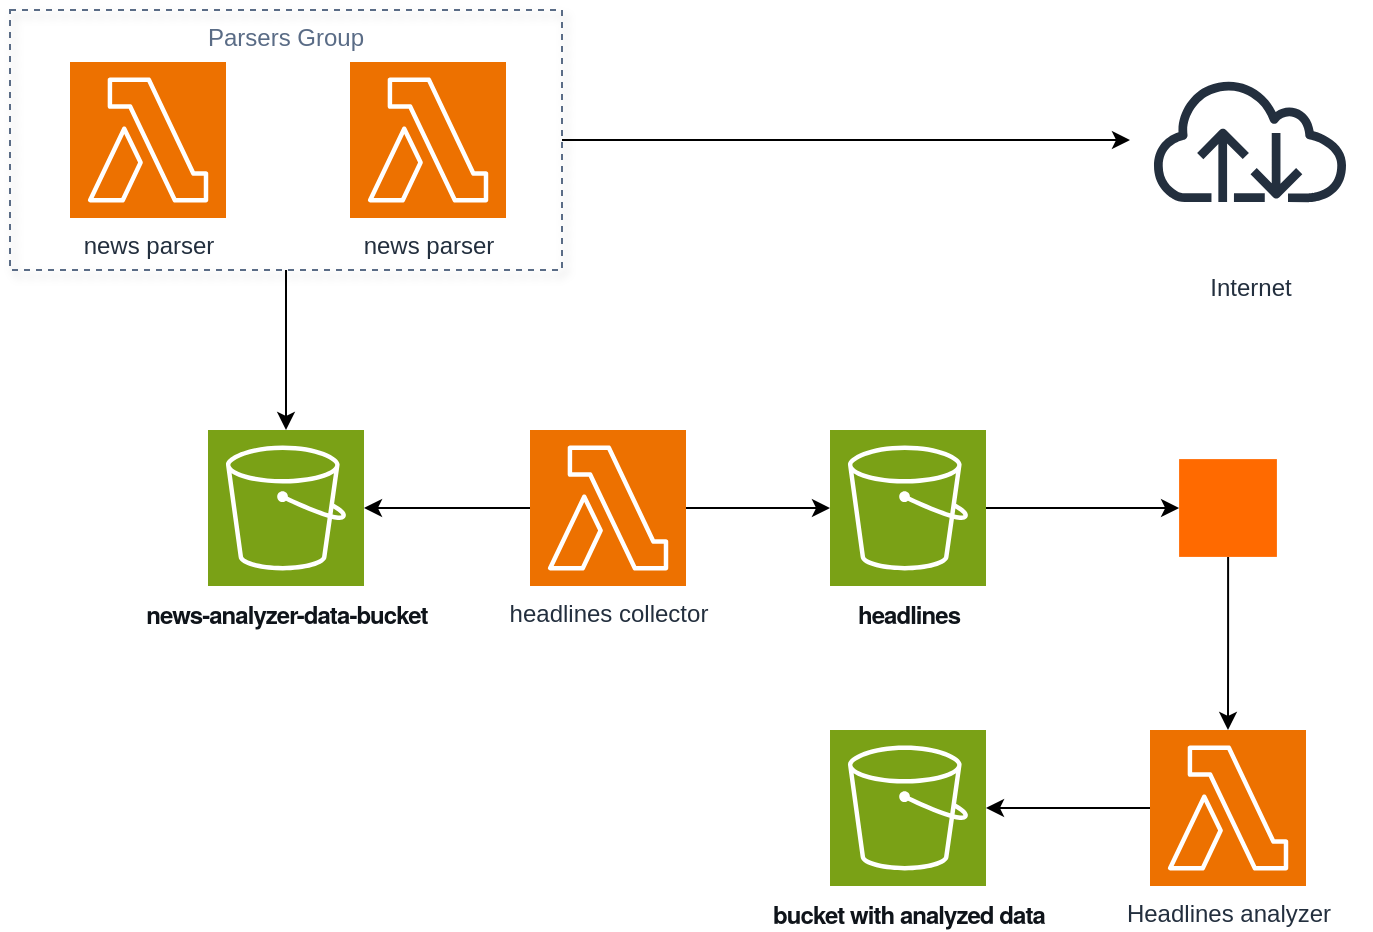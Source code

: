 <mxfile version="26.0.16">
  <diagram name="Page-1" id="jRkY6HgMsyu_POpS_JRe">
    <mxGraphModel dx="1368" dy="838" grid="1" gridSize="10" guides="1" tooltips="1" connect="1" arrows="1" fold="1" page="1" pageScale="1" pageWidth="850" pageHeight="1100" math="0" shadow="0">
      <root>
        <mxCell id="0" />
        <mxCell id="1" parent="0" />
        <mxCell id="RkfEdqc2JRtdOqLEtuCR-6" value="Parsers Group" style="fillColor=none;strokeColor=#5A6C86;dashed=1;verticalAlign=top;fontStyle=0;fontColor=#5A6C86;whiteSpace=wrap;html=1;shadow=1;" parent="1" vertex="1">
          <mxGeometry x="80" y="80" width="276" height="130" as="geometry" />
        </mxCell>
        <mxCell id="RkfEdqc2JRtdOqLEtuCR-2" value="&lt;span style=&quot;color: rgb(15, 20, 26); font-family: &amp;quot;Amazon Ember&amp;quot;, &amp;quot;Helvetica Neue&amp;quot;, Roboto, Arial, sans-serif; font-weight: 700; letter-spacing: -0.48px; text-align: start; text-wrap-mode: wrap; background-color: rgb(255, 255, 255);&quot;&gt;&lt;font style=&quot;font-size: 12px;&quot;&gt;news-analyzer-data-bucket&lt;/font&gt;&lt;/span&gt;" style="sketch=0;points=[[0,0,0],[0.25,0,0],[0.5,0,0],[0.75,0,0],[1,0,0],[0,1,0],[0.25,1,0],[0.5,1,0],[0.75,1,0],[1,1,0],[0,0.25,0],[0,0.5,0],[0,0.75,0],[1,0.25,0],[1,0.5,0],[1,0.75,0]];outlineConnect=0;fontColor=#232F3E;fillColor=#7AA116;strokeColor=#ffffff;dashed=0;verticalLabelPosition=bottom;verticalAlign=top;align=center;html=1;fontSize=12;fontStyle=0;aspect=fixed;shape=mxgraph.aws4.resourceIcon;resIcon=mxgraph.aws4.s3;" parent="1" vertex="1">
          <mxGeometry x="179" y="290" width="78" height="78" as="geometry" />
        </mxCell>
        <mxCell id="RkfEdqc2JRtdOqLEtuCR-3" value="news parser" style="sketch=0;points=[[0,0,0],[0.25,0,0],[0.5,0,0],[0.75,0,0],[1,0,0],[0,1,0],[0.25,1,0],[0.5,1,0],[0.75,1,0],[1,1,0],[0,0.25,0],[0,0.5,0],[0,0.75,0],[1,0.25,0],[1,0.5,0],[1,0.75,0]];outlineConnect=0;fontColor=#232F3E;fillColor=#ED7100;strokeColor=#ffffff;dashed=0;verticalLabelPosition=bottom;verticalAlign=top;align=center;html=1;fontSize=12;fontStyle=0;aspect=fixed;shape=mxgraph.aws4.resourceIcon;resIcon=mxgraph.aws4.lambda;" parent="1" vertex="1">
          <mxGeometry x="110" y="106" width="78" height="78" as="geometry" />
        </mxCell>
        <mxCell id="RkfEdqc2JRtdOqLEtuCR-5" value="news parser" style="sketch=0;points=[[0,0,0],[0.25,0,0],[0.5,0,0],[0.75,0,0],[1,0,0],[0,1,0],[0.25,1,0],[0.5,1,0],[0.75,1,0],[1,1,0],[0,0.25,0],[0,0.5,0],[0,0.75,0],[1,0.25,0],[1,0.5,0],[1,0.75,0]];outlineConnect=0;fontColor=#232F3E;fillColor=#ED7100;strokeColor=#ffffff;dashed=0;verticalLabelPosition=bottom;verticalAlign=top;align=center;html=1;fontSize=12;fontStyle=0;aspect=fixed;shape=mxgraph.aws4.resourceIcon;resIcon=mxgraph.aws4.lambda;" parent="1" vertex="1">
          <mxGeometry x="250" y="106" width="78" height="78" as="geometry" />
        </mxCell>
        <mxCell id="RkfEdqc2JRtdOqLEtuCR-12" style="edgeStyle=orthogonalEdgeStyle;rounded=0;orthogonalLoop=1;jettySize=auto;html=1;" parent="1" source="RkfEdqc2JRtdOqLEtuCR-6" target="RkfEdqc2JRtdOqLEtuCR-11" edge="1">
          <mxGeometry relative="1" as="geometry" />
        </mxCell>
        <mxCell id="RkfEdqc2JRtdOqLEtuCR-13" style="edgeStyle=orthogonalEdgeStyle;rounded=0;orthogonalLoop=1;jettySize=auto;html=1;" parent="1" source="RkfEdqc2JRtdOqLEtuCR-6" target="RkfEdqc2JRtdOqLEtuCR-2" edge="1">
          <mxGeometry relative="1" as="geometry" />
        </mxCell>
        <mxCell id="RkfEdqc2JRtdOqLEtuCR-11" value="Internet" style="sketch=0;outlineConnect=0;fontColor=#232F3E;gradientColor=none;strokeColor=#232F3E;fillColor=#ffffff;dashed=0;verticalLabelPosition=bottom;verticalAlign=top;align=center;html=1;fontSize=12;fontStyle=0;aspect=fixed;shape=mxgraph.aws4.resourceIcon;resIcon=mxgraph.aws4.internet;" parent="1" vertex="1">
          <mxGeometry x="640" y="85" width="120" height="120" as="geometry" />
        </mxCell>
        <mxCell id="eq2T5KRn9fdOVjsLh443-6" style="edgeStyle=orthogonalEdgeStyle;rounded=0;orthogonalLoop=1;jettySize=auto;html=1;" edge="1" parent="1" source="RkfEdqc2JRtdOqLEtuCR-14" target="RkfEdqc2JRtdOqLEtuCR-16">
          <mxGeometry relative="1" as="geometry" />
        </mxCell>
        <mxCell id="RkfEdqc2JRtdOqLEtuCR-14" value="" style="points=[];aspect=fixed;html=1;align=center;shadow=0;dashed=0;fillColor=#FF6A00;strokeColor=none;shape=mxgraph.alibaba_cloud.eventbridge;" parent="1" vertex="1">
          <mxGeometry x="664.55" y="304.55" width="48.9" height="48.9" as="geometry" />
        </mxCell>
        <mxCell id="eq2T5KRn9fdOVjsLh443-8" style="edgeStyle=orthogonalEdgeStyle;rounded=0;orthogonalLoop=1;jettySize=auto;html=1;" edge="1" parent="1" source="RkfEdqc2JRtdOqLEtuCR-16" target="RkfEdqc2JRtdOqLEtuCR-19">
          <mxGeometry relative="1" as="geometry" />
        </mxCell>
        <mxCell id="RkfEdqc2JRtdOqLEtuCR-16" value="Headlines analyzer" style="sketch=0;points=[[0,0,0],[0.25,0,0],[0.5,0,0],[0.75,0,0],[1,0,0],[0,1,0],[0.25,1,0],[0.5,1,0],[0.75,1,0],[1,1,0],[0,0.25,0],[0,0.5,0],[0,0.75,0],[1,0.25,0],[1,0.5,0],[1,0.75,0]];outlineConnect=0;fontColor=#232F3E;fillColor=#ED7100;strokeColor=#ffffff;dashed=0;verticalLabelPosition=bottom;verticalAlign=top;align=center;html=1;fontSize=12;fontStyle=0;aspect=fixed;shape=mxgraph.aws4.resourceIcon;resIcon=mxgraph.aws4.lambda;" parent="1" vertex="1">
          <mxGeometry x="650" y="440" width="78" height="78" as="geometry" />
        </mxCell>
        <mxCell id="RkfEdqc2JRtdOqLEtuCR-19" value="&lt;div style=&quot;text-align: start;&quot;&gt;&lt;font face=&quot;Amazon Ember, Helvetica Neue, Roboto, Arial, sans-serif&quot; color=&quot;#0f141a&quot;&gt;&lt;span style=&quot;letter-spacing: -0.48px; text-wrap-mode: wrap; background-color: rgb(255, 255, 255);&quot;&gt;&lt;b&gt;bucket with analyzed data&lt;/b&gt;&lt;/span&gt;&lt;/font&gt;&lt;/div&gt;" style="sketch=0;points=[[0,0,0],[0.25,0,0],[0.5,0,0],[0.75,0,0],[1,0,0],[0,1,0],[0.25,1,0],[0.5,1,0],[0.75,1,0],[1,1,0],[0,0.25,0],[0,0.5,0],[0,0.75,0],[1,0.25,0],[1,0.5,0],[1,0.75,0]];outlineConnect=0;fontColor=#232F3E;fillColor=#7AA116;strokeColor=#ffffff;dashed=0;verticalLabelPosition=bottom;verticalAlign=top;align=center;html=1;fontSize=12;fontStyle=0;aspect=fixed;shape=mxgraph.aws4.resourceIcon;resIcon=mxgraph.aws4.s3;" parent="1" vertex="1">
          <mxGeometry x="490" y="440" width="78" height="78" as="geometry" />
        </mxCell>
        <mxCell id="eq2T5KRn9fdOVjsLh443-1" value="headlines collector" style="sketch=0;points=[[0,0,0],[0.25,0,0],[0.5,0,0],[0.75,0,0],[1,0,0],[0,1,0],[0.25,1,0],[0.5,1,0],[0.75,1,0],[1,1,0],[0,0.25,0],[0,0.5,0],[0,0.75,0],[1,0.25,0],[1,0.5,0],[1,0.75,0]];outlineConnect=0;fontColor=#232F3E;fillColor=#ED7100;strokeColor=#ffffff;dashed=0;verticalLabelPosition=bottom;verticalAlign=top;align=center;html=1;fontSize=12;fontStyle=0;aspect=fixed;shape=mxgraph.aws4.resourceIcon;resIcon=mxgraph.aws4.lambda;" vertex="1" parent="1">
          <mxGeometry x="340" y="290" width="78" height="78" as="geometry" />
        </mxCell>
        <mxCell id="eq2T5KRn9fdOVjsLh443-2" style="edgeStyle=orthogonalEdgeStyle;rounded=0;orthogonalLoop=1;jettySize=auto;html=1;entryX=1;entryY=0.5;entryDx=0;entryDy=0;entryPerimeter=0;" edge="1" parent="1" source="eq2T5KRn9fdOVjsLh443-1" target="RkfEdqc2JRtdOqLEtuCR-2">
          <mxGeometry relative="1" as="geometry" />
        </mxCell>
        <mxCell id="eq2T5KRn9fdOVjsLh443-5" style="edgeStyle=orthogonalEdgeStyle;rounded=0;orthogonalLoop=1;jettySize=auto;html=1;" edge="1" parent="1" source="eq2T5KRn9fdOVjsLh443-3" target="RkfEdqc2JRtdOqLEtuCR-14">
          <mxGeometry relative="1" as="geometry" />
        </mxCell>
        <mxCell id="eq2T5KRn9fdOVjsLh443-3" value="&lt;span style=&quot;color: rgb(15, 20, 26); font-family: &amp;quot;Amazon Ember&amp;quot;, &amp;quot;Helvetica Neue&amp;quot;, Roboto, Arial, sans-serif; font-weight: 700; letter-spacing: -0.48px; text-align: start; text-wrap-mode: wrap; background-color: rgb(255, 255, 255);&quot;&gt;&lt;font style=&quot;font-size: 12px;&quot;&gt;headlines&lt;/font&gt;&lt;/span&gt;" style="sketch=0;points=[[0,0,0],[0.25,0,0],[0.5,0,0],[0.75,0,0],[1,0,0],[0,1,0],[0.25,1,0],[0.5,1,0],[0.75,1,0],[1,1,0],[0,0.25,0],[0,0.5,0],[0,0.75,0],[1,0.25,0],[1,0.5,0],[1,0.75,0]];outlineConnect=0;fontColor=#232F3E;fillColor=#7AA116;strokeColor=#ffffff;dashed=0;verticalLabelPosition=bottom;verticalAlign=top;align=center;html=1;fontSize=12;fontStyle=0;aspect=fixed;shape=mxgraph.aws4.resourceIcon;resIcon=mxgraph.aws4.s3;" vertex="1" parent="1">
          <mxGeometry x="490" y="290" width="78" height="78" as="geometry" />
        </mxCell>
        <mxCell id="eq2T5KRn9fdOVjsLh443-4" style="edgeStyle=orthogonalEdgeStyle;rounded=0;orthogonalLoop=1;jettySize=auto;html=1;entryX=0;entryY=0.5;entryDx=0;entryDy=0;entryPerimeter=0;" edge="1" parent="1" source="eq2T5KRn9fdOVjsLh443-1" target="eq2T5KRn9fdOVjsLh443-3">
          <mxGeometry relative="1" as="geometry" />
        </mxCell>
      </root>
    </mxGraphModel>
  </diagram>
</mxfile>
